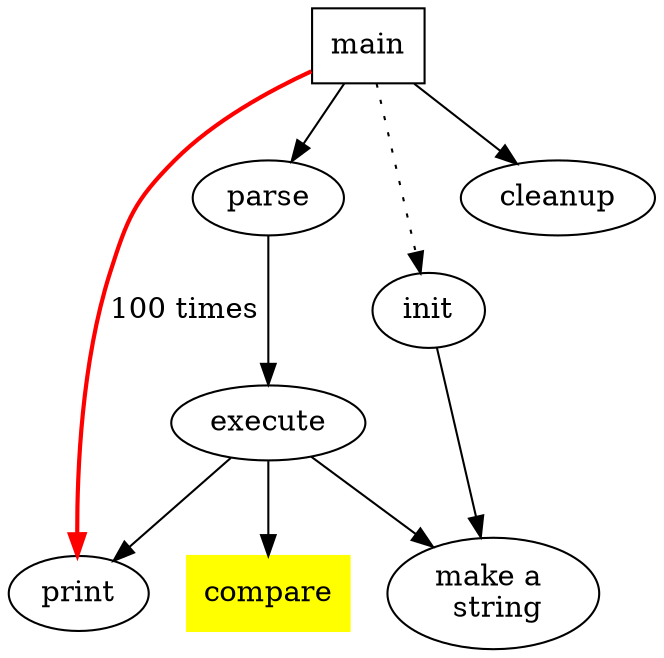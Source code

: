 digraph G
{
	// 1st level
	main[shape = box];
	main->parse; 
	main->init[style = dotted]; // dotted line
	main->cleanup;
	main->print[color = red, style = bold, label = "100 times"]; // line label

	// 2nd level
	parse->execute;
	init->make_string; make_string[label = "make a \n string"]; // node label

	// 3rd level
	execute->{make_string, print} // connect to nodes	
	execute->compare; compare[shape = box, style = filled, color = yellow];
}